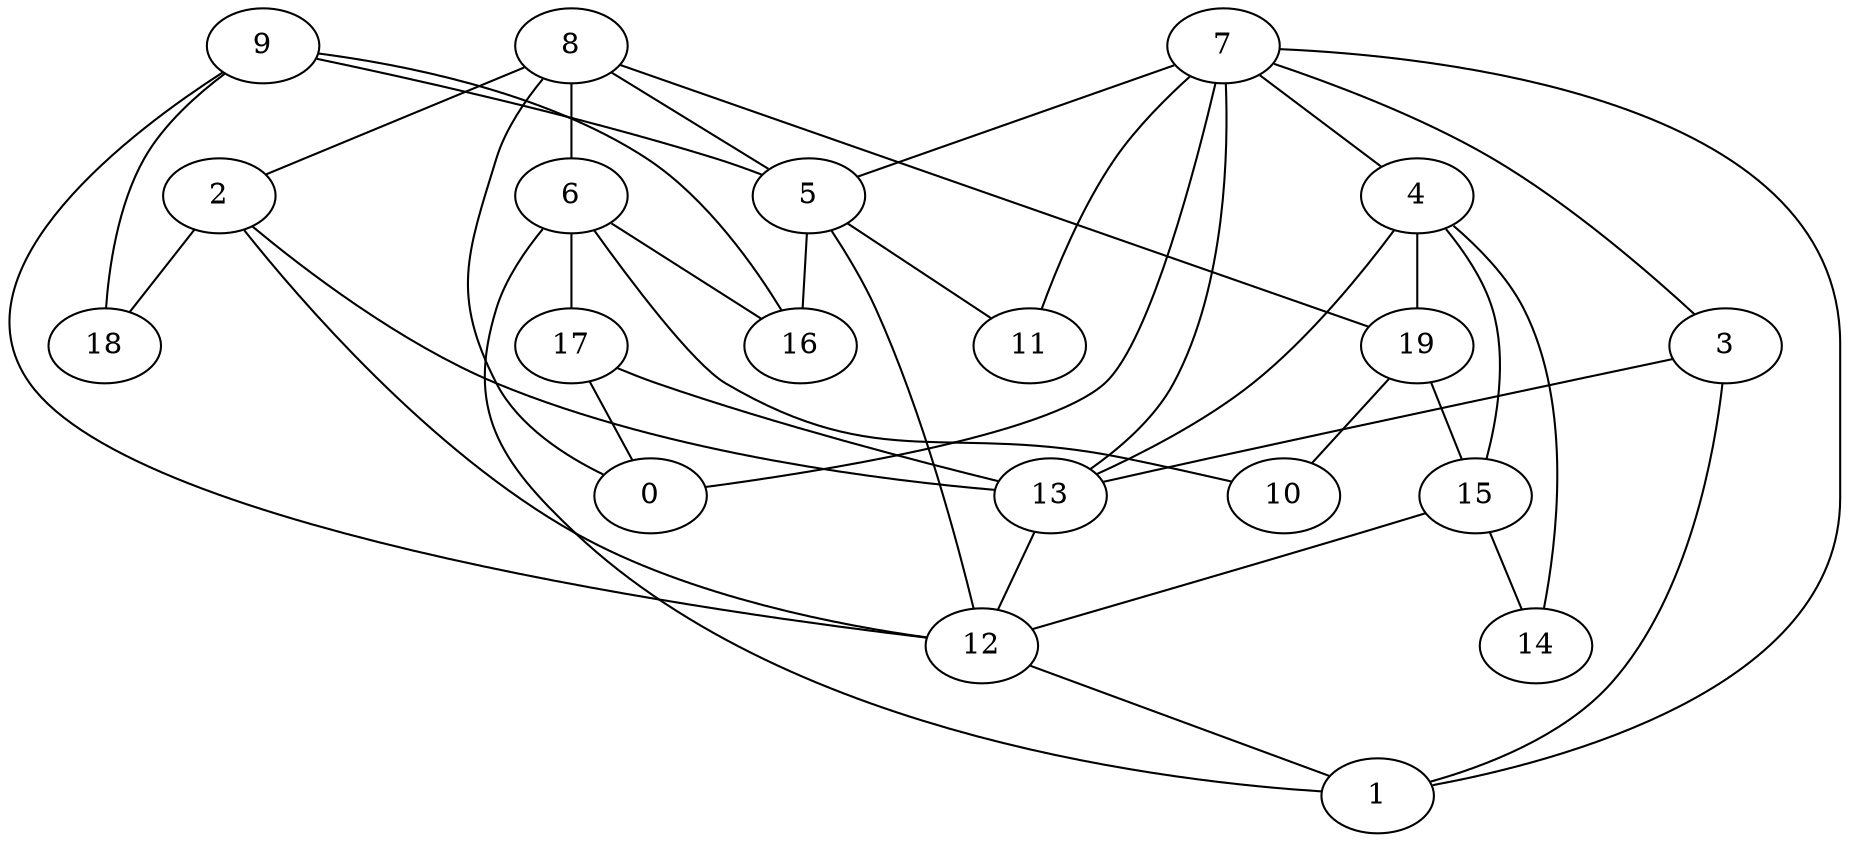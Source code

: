 digraph GG_graph {

subgraph G_graph {
edge [color = black]
"12" -> "1" [dir = none]
"15" -> "14" [dir = none]
"15" -> "12" [dir = none]
"2" -> "12" [dir = none]
"6" -> "16" [dir = none]
"19" -> "10" [dir = none]
"19" -> "15" [dir = none]
"5" -> "16" [dir = none]
"5" -> "12" [dir = none]
"17" -> "0" [dir = none]
"7" -> "13" [dir = none]
"7" -> "11" [dir = none]
"7" -> "5" [dir = none]
"8" -> "0" [dir = none]
"8" -> "19" [dir = none]
"3" -> "13" [dir = none]
"4" -> "15" [dir = none]
"9" -> "18" [dir = none]
"9" -> "12" [dir = none]
"6" -> "10" [dir = none]
"13" -> "12" [dir = none]
"4" -> "13" [dir = none]
"6" -> "1" [dir = none]
"17" -> "13" [dir = none]
"2" -> "18" [dir = none]
"7" -> "4" [dir = none]
"7" -> "0" [dir = none]
"2" -> "13" [dir = none]
"9" -> "5" [dir = none]
"3" -> "1" [dir = none]
"8" -> "5" [dir = none]
"6" -> "17" [dir = none]
"8" -> "6" [dir = none]
"8" -> "2" [dir = none]
"5" -> "11" [dir = none]
"9" -> "16" [dir = none]
"7" -> "1" [dir = none]
"4" -> "14" [dir = none]
"7" -> "3" [dir = none]
"4" -> "19" [dir = none]
}

}
